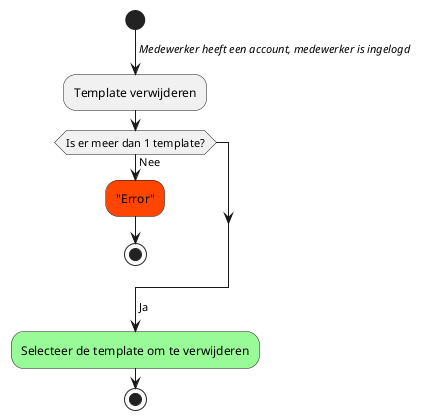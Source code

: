 @startuml activity diagram downloaden grafisch product
start
->//Medewerker heeft een account, medewerker is ingelogd//;
:Template verwijderen;
if(Is er meer dan 1 template?) then (Nee)
        #orangered:"Error";
        stop
        endif
        ->Ja;
        #palegreen:Selecteer de template om te verwijderen;
stop
@enduml